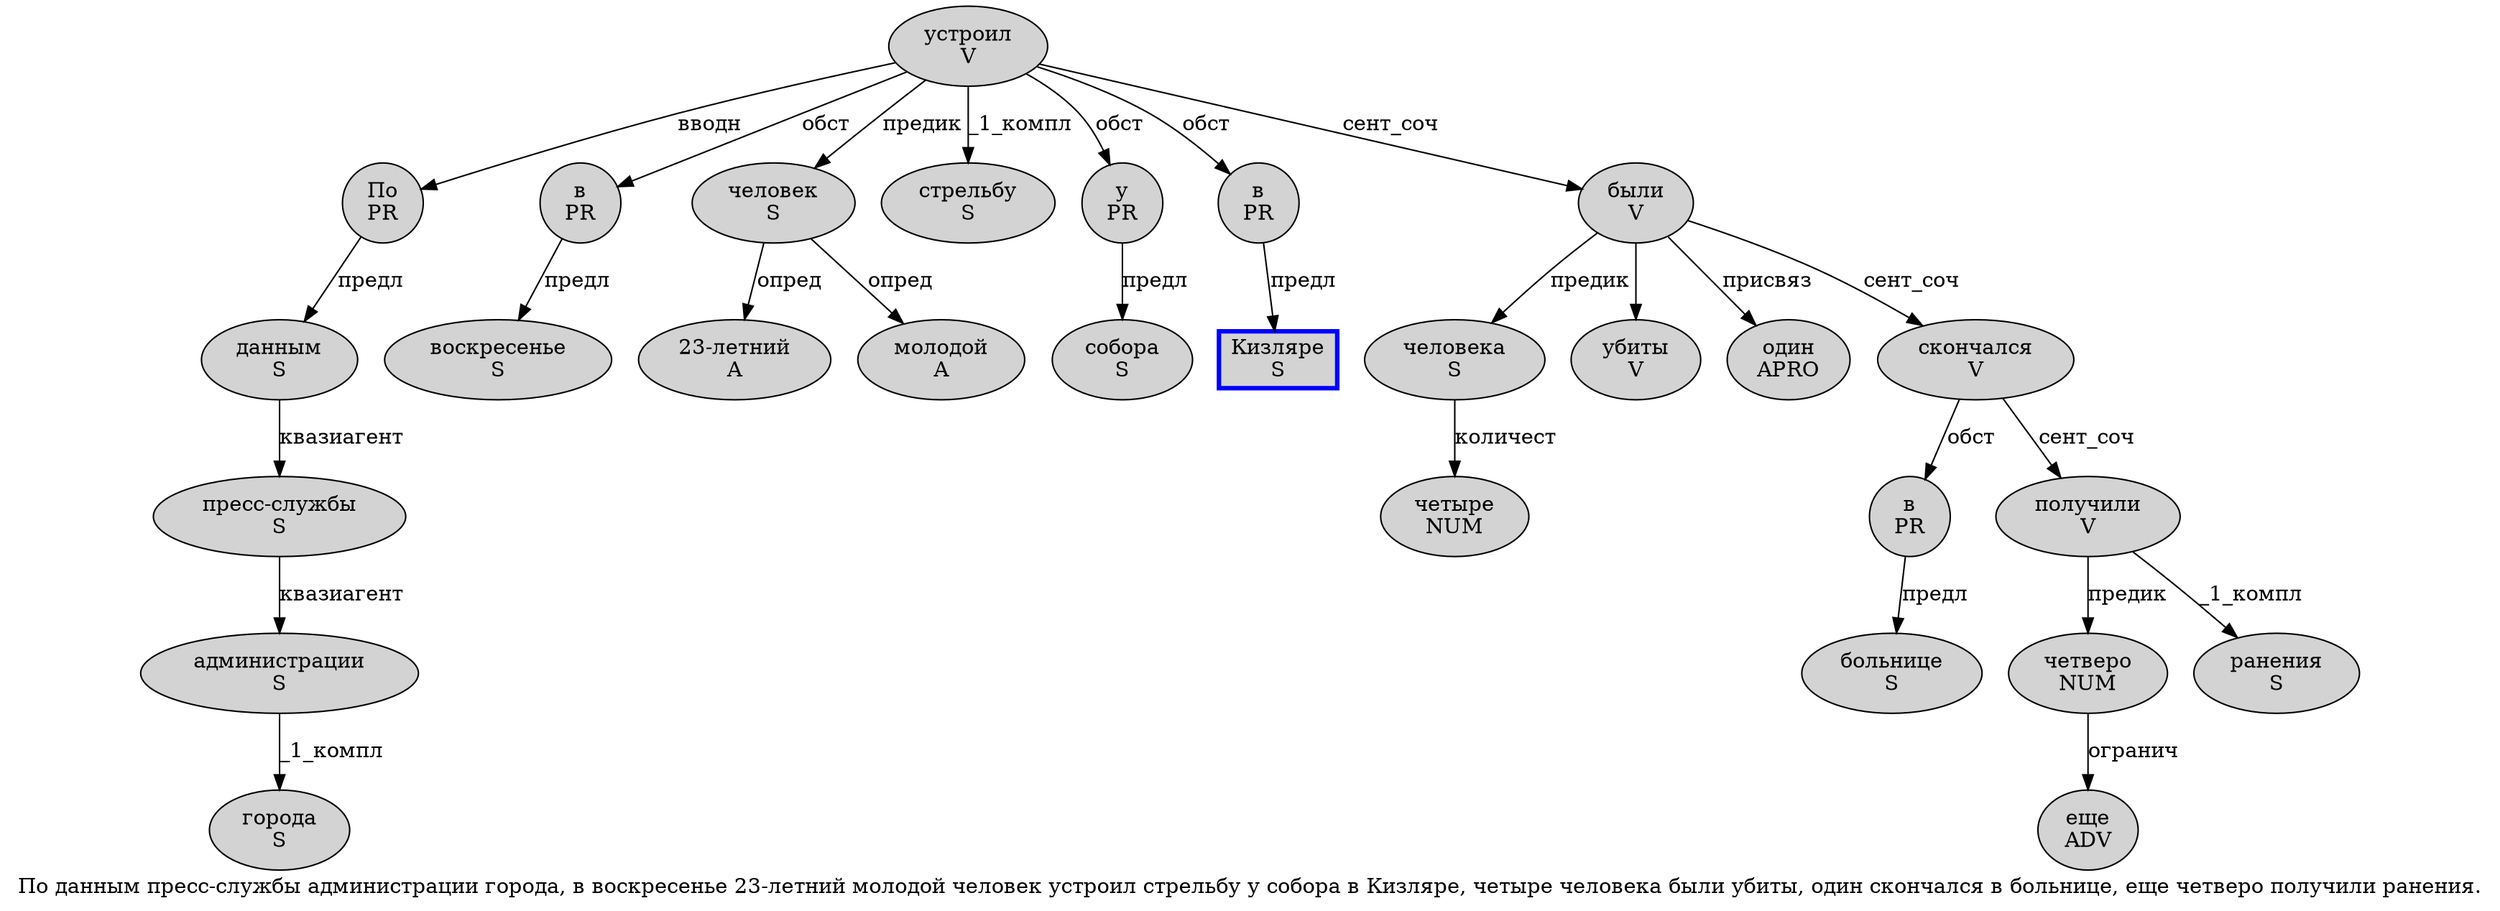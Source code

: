 digraph SENTENCE_1237 {
	graph [label="По данным пресс-службы администрации города, в воскресенье 23-летний молодой человек устроил стрельбу у собора в Кизляре, четыре человека были убиты, один скончался в больнице, еще четверо получили ранения."]
	node [style=filled]
		0 [label="По
PR" color="" fillcolor=lightgray penwidth=1 shape=ellipse]
		1 [label="данным
S" color="" fillcolor=lightgray penwidth=1 shape=ellipse]
		2 [label="пресс-службы
S" color="" fillcolor=lightgray penwidth=1 shape=ellipse]
		3 [label="администрации
S" color="" fillcolor=lightgray penwidth=1 shape=ellipse]
		4 [label="города
S" color="" fillcolor=lightgray penwidth=1 shape=ellipse]
		6 [label="в
PR" color="" fillcolor=lightgray penwidth=1 shape=ellipse]
		7 [label="воскресенье
S" color="" fillcolor=lightgray penwidth=1 shape=ellipse]
		8 [label="23-летний
A" color="" fillcolor=lightgray penwidth=1 shape=ellipse]
		9 [label="молодой
A" color="" fillcolor=lightgray penwidth=1 shape=ellipse]
		10 [label="человек
S" color="" fillcolor=lightgray penwidth=1 shape=ellipse]
		11 [label="устроил
V" color="" fillcolor=lightgray penwidth=1 shape=ellipse]
		12 [label="стрельбу
S" color="" fillcolor=lightgray penwidth=1 shape=ellipse]
		13 [label="у
PR" color="" fillcolor=lightgray penwidth=1 shape=ellipse]
		14 [label="собора
S" color="" fillcolor=lightgray penwidth=1 shape=ellipse]
		15 [label="в
PR" color="" fillcolor=lightgray penwidth=1 shape=ellipse]
		16 [label="Кизляре
S" color=blue fillcolor=lightgray penwidth=3 shape=box]
		18 [label="четыре
NUM" color="" fillcolor=lightgray penwidth=1 shape=ellipse]
		19 [label="человека
S" color="" fillcolor=lightgray penwidth=1 shape=ellipse]
		20 [label="были
V" color="" fillcolor=lightgray penwidth=1 shape=ellipse]
		21 [label="убиты
V" color="" fillcolor=lightgray penwidth=1 shape=ellipse]
		23 [label="один
APRO" color="" fillcolor=lightgray penwidth=1 shape=ellipse]
		24 [label="скончался
V" color="" fillcolor=lightgray penwidth=1 shape=ellipse]
		25 [label="в
PR" color="" fillcolor=lightgray penwidth=1 shape=ellipse]
		26 [label="больнице
S" color="" fillcolor=lightgray penwidth=1 shape=ellipse]
		28 [label="еще
ADV" color="" fillcolor=lightgray penwidth=1 shape=ellipse]
		29 [label="четверо
NUM" color="" fillcolor=lightgray penwidth=1 shape=ellipse]
		30 [label="получили
V" color="" fillcolor=lightgray penwidth=1 shape=ellipse]
		31 [label="ранения
S" color="" fillcolor=lightgray penwidth=1 shape=ellipse]
			1 -> 2 [label="квазиагент"]
			6 -> 7 [label="предл"]
			20 -> 19 [label="предик"]
			20 -> 21
			20 -> 23 [label="присвяз"]
			20 -> 24 [label="сент_соч"]
			11 -> 0 [label="вводн"]
			11 -> 6 [label="обст"]
			11 -> 10 [label="предик"]
			11 -> 12 [label="_1_компл"]
			11 -> 13 [label="обст"]
			11 -> 15 [label="обст"]
			11 -> 20 [label="сент_соч"]
			2 -> 3 [label="квазиагент"]
			29 -> 28 [label="огранич"]
			0 -> 1 [label="предл"]
			24 -> 25 [label="обст"]
			24 -> 30 [label="сент_соч"]
			19 -> 18 [label="количест"]
			15 -> 16 [label="предл"]
			13 -> 14 [label="предл"]
			30 -> 29 [label="предик"]
			30 -> 31 [label="_1_компл"]
			3 -> 4 [label="_1_компл"]
			10 -> 8 [label="опред"]
			10 -> 9 [label="опред"]
			25 -> 26 [label="предл"]
}
